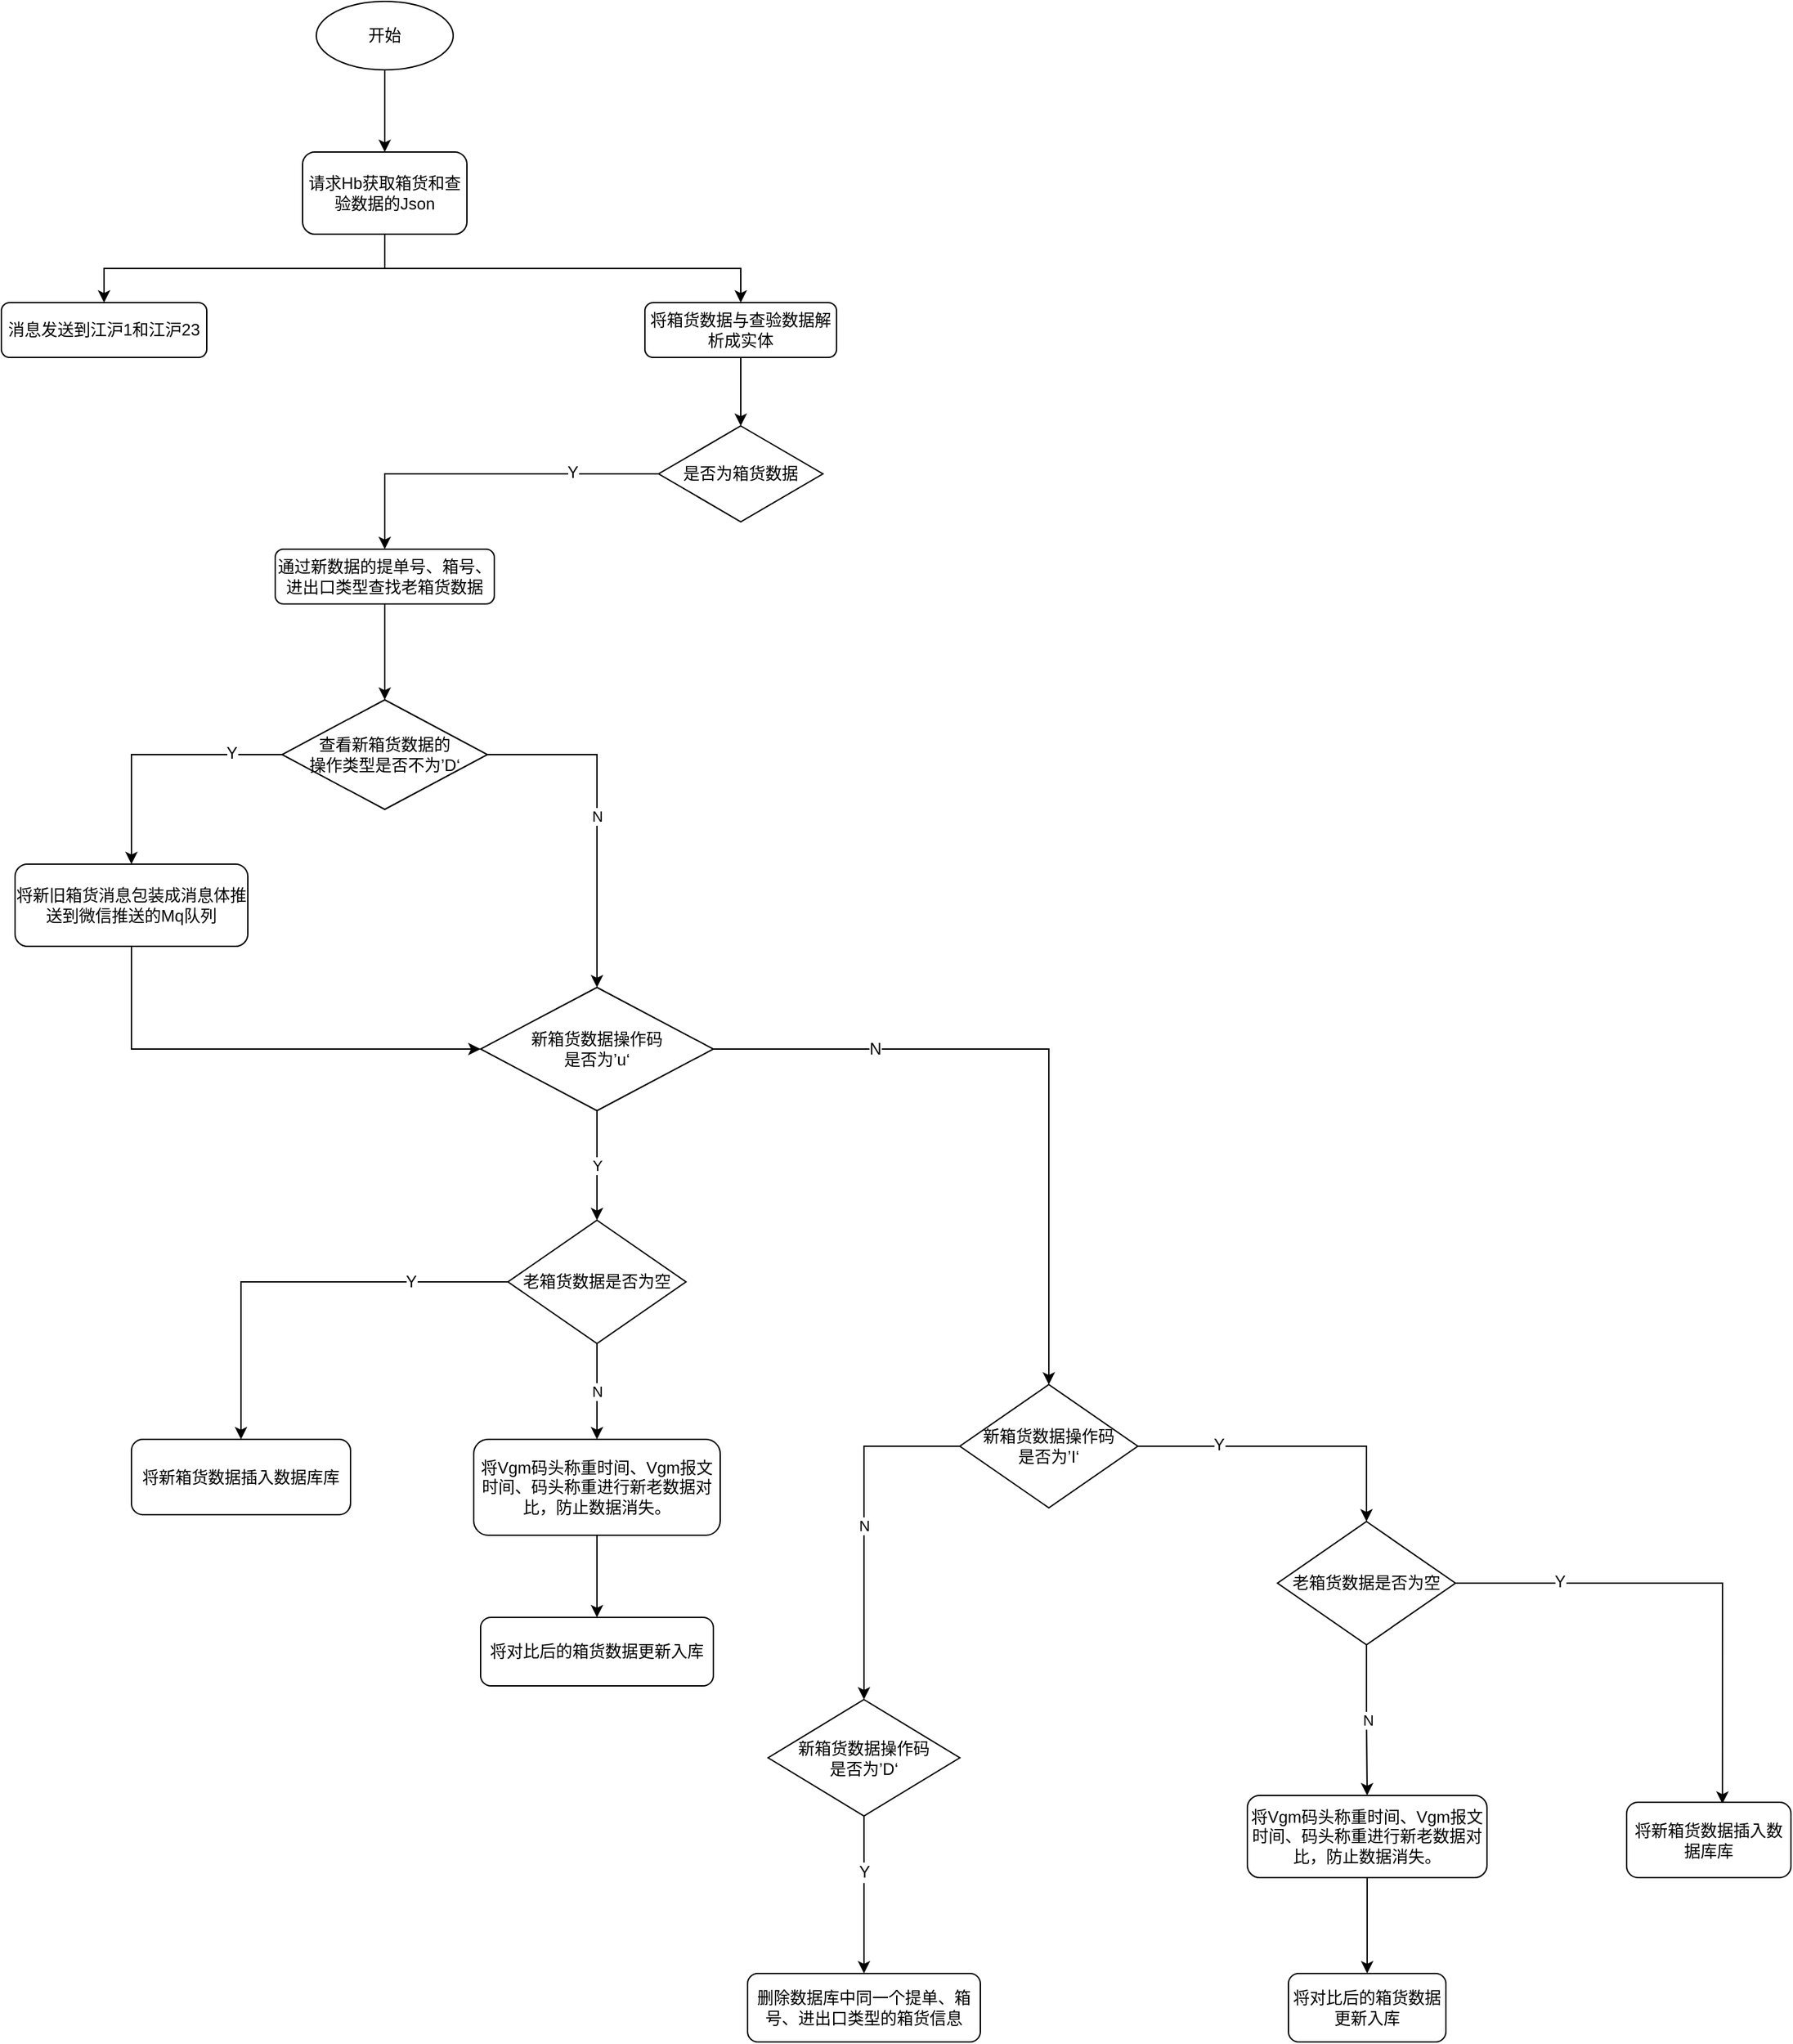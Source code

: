<mxfile pages="1" version="11.2.5" type="github"><diagram id="jrFILok0wZWimRiEmI2U" name="第 1 页"><mxGraphModel dx="1406" dy="764" grid="1" gridSize="10" guides="1" tooltips="1" connect="1" arrows="1" fold="1" page="1" pageScale="1" pageWidth="827" pageHeight="1169" math="0" shadow="0"><root><mxCell id="0"/><mxCell id="1" parent="0"/><mxCell id="5g2ZR9MUWrWfk25_Vf9b-3" style="edgeStyle=orthogonalEdgeStyle;rounded=0;orthogonalLoop=1;jettySize=auto;html=1;exitX=0.5;exitY=1;exitDx=0;exitDy=0;entryX=0.5;entryY=0;entryDx=0;entryDy=0;" parent="1" source="5g2ZR9MUWrWfk25_Vf9b-1" target="5g2ZR9MUWrWfk25_Vf9b-2" edge="1"><mxGeometry relative="1" as="geometry"/></mxCell><mxCell id="5g2ZR9MUWrWfk25_Vf9b-1" value="开始" style="ellipse;whiteSpace=wrap;html=1;" parent="1" vertex="1"><mxGeometry x="330" y="10" width="100" height="50" as="geometry"/></mxCell><mxCell id="hijWo9An4agAYgo5W-x--2" style="edgeStyle=orthogonalEdgeStyle;rounded=0;orthogonalLoop=1;jettySize=auto;html=1;exitX=0.5;exitY=1;exitDx=0;exitDy=0;" edge="1" parent="1" source="5g2ZR9MUWrWfk25_Vf9b-2" target="hijWo9An4agAYgo5W-x--1"><mxGeometry relative="1" as="geometry"/></mxCell><mxCell id="hijWo9An4agAYgo5W-x--4" style="edgeStyle=orthogonalEdgeStyle;rounded=0;orthogonalLoop=1;jettySize=auto;html=1;exitX=0.5;exitY=1;exitDx=0;exitDy=0;entryX=0.5;entryY=0;entryDx=0;entryDy=0;" edge="1" parent="1" source="5g2ZR9MUWrWfk25_Vf9b-2" target="hijWo9An4agAYgo5W-x--3"><mxGeometry relative="1" as="geometry"/></mxCell><mxCell id="5g2ZR9MUWrWfk25_Vf9b-2" value="请求Hb获取箱货和查验数据的Json" style="rounded=1;whiteSpace=wrap;html=1;" parent="1" vertex="1"><mxGeometry x="320" y="120" width="120" height="60" as="geometry"/></mxCell><mxCell id="hijWo9An4agAYgo5W-x--1" value="消息发送到江沪1和江沪23" style="rounded=1;whiteSpace=wrap;html=1;" vertex="1" parent="1"><mxGeometry x="100" y="230" width="150" height="40" as="geometry"/></mxCell><mxCell id="hijWo9An4agAYgo5W-x--64" style="edgeStyle=orthogonalEdgeStyle;rounded=0;orthogonalLoop=1;jettySize=auto;html=1;exitX=0.5;exitY=1;exitDx=0;exitDy=0;entryX=0.5;entryY=0;entryDx=0;entryDy=0;" edge="1" parent="1" source="hijWo9An4agAYgo5W-x--3" target="hijWo9An4agAYgo5W-x--61"><mxGeometry relative="1" as="geometry"/></mxCell><mxCell id="hijWo9An4agAYgo5W-x--3" value="将箱货数据与查验数据解析成实体" style="rounded=1;whiteSpace=wrap;html=1;" vertex="1" parent="1"><mxGeometry x="570" y="230" width="140" height="40" as="geometry"/></mxCell><mxCell id="hijWo9An4agAYgo5W-x--9" style="edgeStyle=orthogonalEdgeStyle;rounded=0;orthogonalLoop=1;jettySize=auto;html=1;exitX=0.5;exitY=1;exitDx=0;exitDy=0;entryX=0.5;entryY=0;entryDx=0;entryDy=0;" edge="1" parent="1" source="hijWo9An4agAYgo5W-x--5" target="hijWo9An4agAYgo5W-x--8"><mxGeometry relative="1" as="geometry"/></mxCell><mxCell id="hijWo9An4agAYgo5W-x--5" value="通过新数据的提单号、箱号、进出口类型查找老箱货数据" style="rounded=1;whiteSpace=wrap;html=1;" vertex="1" parent="1"><mxGeometry x="300" y="410" width="160" height="40" as="geometry"/></mxCell><mxCell id="hijWo9An4agAYgo5W-x--23" style="edgeStyle=orthogonalEdgeStyle;rounded=0;orthogonalLoop=1;jettySize=auto;html=1;exitX=0.5;exitY=1;exitDx=0;exitDy=0;entryX=0;entryY=0.5;entryDx=0;entryDy=0;" edge="1" parent="1" source="hijWo9An4agAYgo5W-x--7" target="hijWo9An4agAYgo5W-x--21"><mxGeometry relative="1" as="geometry"/></mxCell><mxCell id="hijWo9An4agAYgo5W-x--7" value="将新旧箱货消息包装成消息体推送到微信推送的Mq队列" style="rounded=1;whiteSpace=wrap;html=1;" vertex="1" parent="1"><mxGeometry x="110" y="640" width="170" height="60" as="geometry"/></mxCell><mxCell id="hijWo9An4agAYgo5W-x--10" style="edgeStyle=orthogonalEdgeStyle;rounded=0;orthogonalLoop=1;jettySize=auto;html=1;exitX=0;exitY=0.5;exitDx=0;exitDy=0;entryX=0.5;entryY=0;entryDx=0;entryDy=0;" edge="1" parent="1" source="hijWo9An4agAYgo5W-x--8" target="hijWo9An4agAYgo5W-x--7"><mxGeometry relative="1" as="geometry"/></mxCell><mxCell id="hijWo9An4agAYgo5W-x--11" value="Y" style="text;html=1;resizable=0;points=[];align=center;verticalAlign=middle;labelBackgroundColor=#ffffff;" vertex="1" connectable="0" parent="hijWo9An4agAYgo5W-x--10"><mxGeometry x="-0.611" y="-1" relative="1" as="geometry"><mxPoint as="offset"/></mxGeometry></mxCell><mxCell id="hijWo9An4agAYgo5W-x--22" value="N" style="edgeStyle=orthogonalEdgeStyle;rounded=0;orthogonalLoop=1;jettySize=auto;html=1;exitX=1;exitY=0.5;exitDx=0;exitDy=0;" edge="1" parent="1" source="hijWo9An4agAYgo5W-x--8" target="hijWo9An4agAYgo5W-x--21"><mxGeometry relative="1" as="geometry"/></mxCell><mxCell id="hijWo9An4agAYgo5W-x--8" value="查看新箱货数据的&lt;br&gt;操作类型是否不为’D‘" style="rhombus;whiteSpace=wrap;html=1;" vertex="1" parent="1"><mxGeometry x="305" y="520" width="150" height="80" as="geometry"/></mxCell><mxCell id="hijWo9An4agAYgo5W-x--26" value="Y" style="edgeStyle=orthogonalEdgeStyle;rounded=0;orthogonalLoop=1;jettySize=auto;html=1;exitX=0.5;exitY=1;exitDx=0;exitDy=0;entryX=0.5;entryY=0;entryDx=0;entryDy=0;" edge="1" parent="1" source="hijWo9An4agAYgo5W-x--21" target="hijWo9An4agAYgo5W-x--25"><mxGeometry relative="1" as="geometry"/></mxCell><mxCell id="hijWo9An4agAYgo5W-x--28" style="edgeStyle=orthogonalEdgeStyle;rounded=0;orthogonalLoop=1;jettySize=auto;html=1;exitX=1;exitY=0.5;exitDx=0;exitDy=0;entryX=0.5;entryY=0;entryDx=0;entryDy=0;" edge="1" parent="1" source="hijWo9An4agAYgo5W-x--21" target="hijWo9An4agAYgo5W-x--27"><mxGeometry relative="1" as="geometry"/></mxCell><mxCell id="hijWo9An4agAYgo5W-x--30" value="N" style="text;html=1;resizable=0;points=[];align=center;verticalAlign=middle;labelBackgroundColor=#ffffff;" vertex="1" connectable="0" parent="hijWo9An4agAYgo5W-x--28"><mxGeometry x="-0.519" relative="1" as="geometry"><mxPoint as="offset"/></mxGeometry></mxCell><mxCell id="hijWo9An4agAYgo5W-x--21" value="新箱货数据操作码&lt;br&gt;是否为’u‘" style="rhombus;whiteSpace=wrap;html=1;" vertex="1" parent="1"><mxGeometry x="450" y="730" width="170" height="90" as="geometry"/></mxCell><mxCell id="hijWo9An4agAYgo5W-x--33" value="N" style="edgeStyle=orthogonalEdgeStyle;rounded=0;orthogonalLoop=1;jettySize=auto;html=1;exitX=0.5;exitY=1;exitDx=0;exitDy=0;" edge="1" parent="1" source="hijWo9An4agAYgo5W-x--25" target="hijWo9An4agAYgo5W-x--32"><mxGeometry relative="1" as="geometry"/></mxCell><mxCell id="hijWo9An4agAYgo5W-x--38" style="edgeStyle=orthogonalEdgeStyle;rounded=0;orthogonalLoop=1;jettySize=auto;html=1;exitX=0;exitY=0.5;exitDx=0;exitDy=0;entryX=0.5;entryY=0;entryDx=0;entryDy=0;" edge="1" parent="1" source="hijWo9An4agAYgo5W-x--25" target="hijWo9An4agAYgo5W-x--37"><mxGeometry relative="1" as="geometry"/></mxCell><mxCell id="hijWo9An4agAYgo5W-x--39" value="Y" style="text;html=1;resizable=0;points=[];align=center;verticalAlign=middle;labelBackgroundColor=#ffffff;" vertex="1" connectable="0" parent="hijWo9An4agAYgo5W-x--38"><mxGeometry x="-0.541" relative="1" as="geometry"><mxPoint as="offset"/></mxGeometry></mxCell><mxCell id="hijWo9An4agAYgo5W-x--25" value="老箱货数据是否为空" style="rhombus;whiteSpace=wrap;html=1;" vertex="1" parent="1"><mxGeometry x="470" y="900" width="130" height="90" as="geometry"/></mxCell><mxCell id="hijWo9An4agAYgo5W-x--49" style="edgeStyle=orthogonalEdgeStyle;rounded=0;orthogonalLoop=1;jettySize=auto;html=1;exitX=1;exitY=0.5;exitDx=0;exitDy=0;entryX=0.5;entryY=0;entryDx=0;entryDy=0;" edge="1" parent="1" source="hijWo9An4agAYgo5W-x--27" target="hijWo9An4agAYgo5W-x--43"><mxGeometry relative="1" as="geometry"/></mxCell><mxCell id="hijWo9An4agAYgo5W-x--50" value="Y" style="text;html=1;resizable=0;points=[];align=center;verticalAlign=middle;labelBackgroundColor=#ffffff;" vertex="1" connectable="0" parent="hijWo9An4agAYgo5W-x--49"><mxGeometry x="-0.474" y="1" relative="1" as="geometry"><mxPoint as="offset"/></mxGeometry></mxCell><mxCell id="hijWo9An4agAYgo5W-x--68" value="N" style="edgeStyle=orthogonalEdgeStyle;rounded=0;orthogonalLoop=1;jettySize=auto;html=1;exitX=0;exitY=0.5;exitDx=0;exitDy=0;entryX=0.5;entryY=0;entryDx=0;entryDy=0;" edge="1" parent="1" source="hijWo9An4agAYgo5W-x--27" target="hijWo9An4agAYgo5W-x--51"><mxGeometry relative="1" as="geometry"/></mxCell><mxCell id="hijWo9An4agAYgo5W-x--27" value="新箱货数据操作码&lt;br&gt;是否为’I‘" style="rhombus;whiteSpace=wrap;html=1;" vertex="1" parent="1"><mxGeometry x="800" y="1020" width="130" height="90" as="geometry"/></mxCell><mxCell id="hijWo9An4agAYgo5W-x--35" style="edgeStyle=orthogonalEdgeStyle;rounded=0;orthogonalLoop=1;jettySize=auto;html=1;exitX=0.5;exitY=1;exitDx=0;exitDy=0;entryX=0.5;entryY=0;entryDx=0;entryDy=0;" edge="1" parent="1" source="hijWo9An4agAYgo5W-x--32" target="hijWo9An4agAYgo5W-x--34"><mxGeometry relative="1" as="geometry"/></mxCell><mxCell id="hijWo9An4agAYgo5W-x--32" value="将Vgm码头称重时间、Vgm报文时间、码头称重进行新老数据对比，防止数据消失。" style="rounded=1;whiteSpace=wrap;html=1;" vertex="1" parent="1"><mxGeometry x="445" y="1060" width="180" height="70" as="geometry"/></mxCell><mxCell id="hijWo9An4agAYgo5W-x--34" value="将对比后的箱货数据更新入库" style="rounded=1;whiteSpace=wrap;html=1;" vertex="1" parent="1"><mxGeometry x="450" y="1190" width="170" height="50" as="geometry"/></mxCell><mxCell id="hijWo9An4agAYgo5W-x--37" value="将新箱货数据插入数据库库" style="rounded=1;whiteSpace=wrap;html=1;" vertex="1" parent="1"><mxGeometry x="195" y="1060" width="160" height="55" as="geometry"/></mxCell><mxCell id="hijWo9An4agAYgo5W-x--40" value="N" style="edgeStyle=orthogonalEdgeStyle;rounded=0;orthogonalLoop=1;jettySize=auto;html=1;exitX=0.5;exitY=1;exitDx=0;exitDy=0;" edge="1" parent="1" source="hijWo9An4agAYgo5W-x--43" target="hijWo9An4agAYgo5W-x--45"><mxGeometry relative="1" as="geometry"/></mxCell><mxCell id="hijWo9An4agAYgo5W-x--48" style="edgeStyle=orthogonalEdgeStyle;rounded=0;orthogonalLoop=1;jettySize=auto;html=1;exitX=1;exitY=0.5;exitDx=0;exitDy=0;entryX=0.583;entryY=0.02;entryDx=0;entryDy=0;entryPerimeter=0;" edge="1" parent="1" source="hijWo9An4agAYgo5W-x--43" target="hijWo9An4agAYgo5W-x--47"><mxGeometry relative="1" as="geometry"/></mxCell><mxCell id="hijWo9An4agAYgo5W-x--52" value="Y" style="text;html=1;resizable=0;points=[];align=center;verticalAlign=middle;labelBackgroundColor=#ffffff;" vertex="1" connectable="0" parent="hijWo9An4agAYgo5W-x--48"><mxGeometry x="-0.576" y="1" relative="1" as="geometry"><mxPoint as="offset"/></mxGeometry></mxCell><mxCell id="hijWo9An4agAYgo5W-x--43" value="老箱货数据是否为空" style="rhombus;whiteSpace=wrap;html=1;" vertex="1" parent="1"><mxGeometry x="1032" y="1120" width="130" height="90" as="geometry"/></mxCell><mxCell id="hijWo9An4agAYgo5W-x--44" style="edgeStyle=orthogonalEdgeStyle;rounded=0;orthogonalLoop=1;jettySize=auto;html=1;exitX=0.5;exitY=1;exitDx=0;exitDy=0;entryX=0.5;entryY=0;entryDx=0;entryDy=0;" edge="1" parent="1" source="hijWo9An4agAYgo5W-x--45" target="hijWo9An4agAYgo5W-x--46"><mxGeometry relative="1" as="geometry"/></mxCell><mxCell id="hijWo9An4agAYgo5W-x--45" value="将Vgm码头称重时间、Vgm报文时间、码头称重进行新老数据对比，防止数据消失。" style="rounded=1;whiteSpace=wrap;html=1;" vertex="1" parent="1"><mxGeometry x="1010" y="1320" width="175" height="60" as="geometry"/></mxCell><mxCell id="hijWo9An4agAYgo5W-x--46" value="将对比后的箱货数据更新入库" style="rounded=1;whiteSpace=wrap;html=1;" vertex="1" parent="1"><mxGeometry x="1040" y="1450" width="115" height="50" as="geometry"/></mxCell><mxCell id="hijWo9An4agAYgo5W-x--47" value="将新箱货数据插入数据库库" style="rounded=1;whiteSpace=wrap;html=1;" vertex="1" parent="1"><mxGeometry x="1287" y="1325" width="120" height="55" as="geometry"/></mxCell><mxCell id="hijWo9An4agAYgo5W-x--59" style="edgeStyle=orthogonalEdgeStyle;rounded=0;orthogonalLoop=1;jettySize=auto;html=1;exitX=0.5;exitY=1;exitDx=0;exitDy=0;entryX=0.5;entryY=0;entryDx=0;entryDy=0;" edge="1" parent="1" source="hijWo9An4agAYgo5W-x--51" target="hijWo9An4agAYgo5W-x--58"><mxGeometry relative="1" as="geometry"/></mxCell><mxCell id="hijWo9An4agAYgo5W-x--60" value="Y" style="text;html=1;resizable=0;points=[];align=center;verticalAlign=middle;labelBackgroundColor=#ffffff;" vertex="1" connectable="0" parent="hijWo9An4agAYgo5W-x--59"><mxGeometry x="-0.291" relative="1" as="geometry"><mxPoint as="offset"/></mxGeometry></mxCell><mxCell id="hijWo9An4agAYgo5W-x--51" value="新箱货数据操作码&lt;br&gt;是否为’D‘" style="rhombus;whiteSpace=wrap;html=1;" vertex="1" parent="1"><mxGeometry x="660" y="1250" width="140" height="85" as="geometry"/></mxCell><mxCell id="hijWo9An4agAYgo5W-x--58" value="删除数据库中同一个提单、箱号、进出口类型的箱货信息" style="rounded=1;whiteSpace=wrap;html=1;" vertex="1" parent="1"><mxGeometry x="645" y="1450" width="170" height="50" as="geometry"/></mxCell><mxCell id="hijWo9An4agAYgo5W-x--65" style="edgeStyle=orthogonalEdgeStyle;rounded=0;orthogonalLoop=1;jettySize=auto;html=1;exitX=0;exitY=0.5;exitDx=0;exitDy=0;entryX=0.5;entryY=0;entryDx=0;entryDy=0;" edge="1" parent="1" source="hijWo9An4agAYgo5W-x--61" target="hijWo9An4agAYgo5W-x--5"><mxGeometry relative="1" as="geometry"/></mxCell><mxCell id="hijWo9An4agAYgo5W-x--66" value="Y" style="text;html=1;resizable=0;points=[];align=center;verticalAlign=middle;labelBackgroundColor=#ffffff;" vertex="1" connectable="0" parent="hijWo9An4agAYgo5W-x--65"><mxGeometry x="-0.506" y="-1" relative="1" as="geometry"><mxPoint as="offset"/></mxGeometry></mxCell><mxCell id="hijWo9An4agAYgo5W-x--61" value="是否为箱货数据" style="rhombus;whiteSpace=wrap;html=1;" vertex="1" parent="1"><mxGeometry x="580" y="320" width="120" height="70" as="geometry"/></mxCell></root></mxGraphModel></diagram></mxfile>